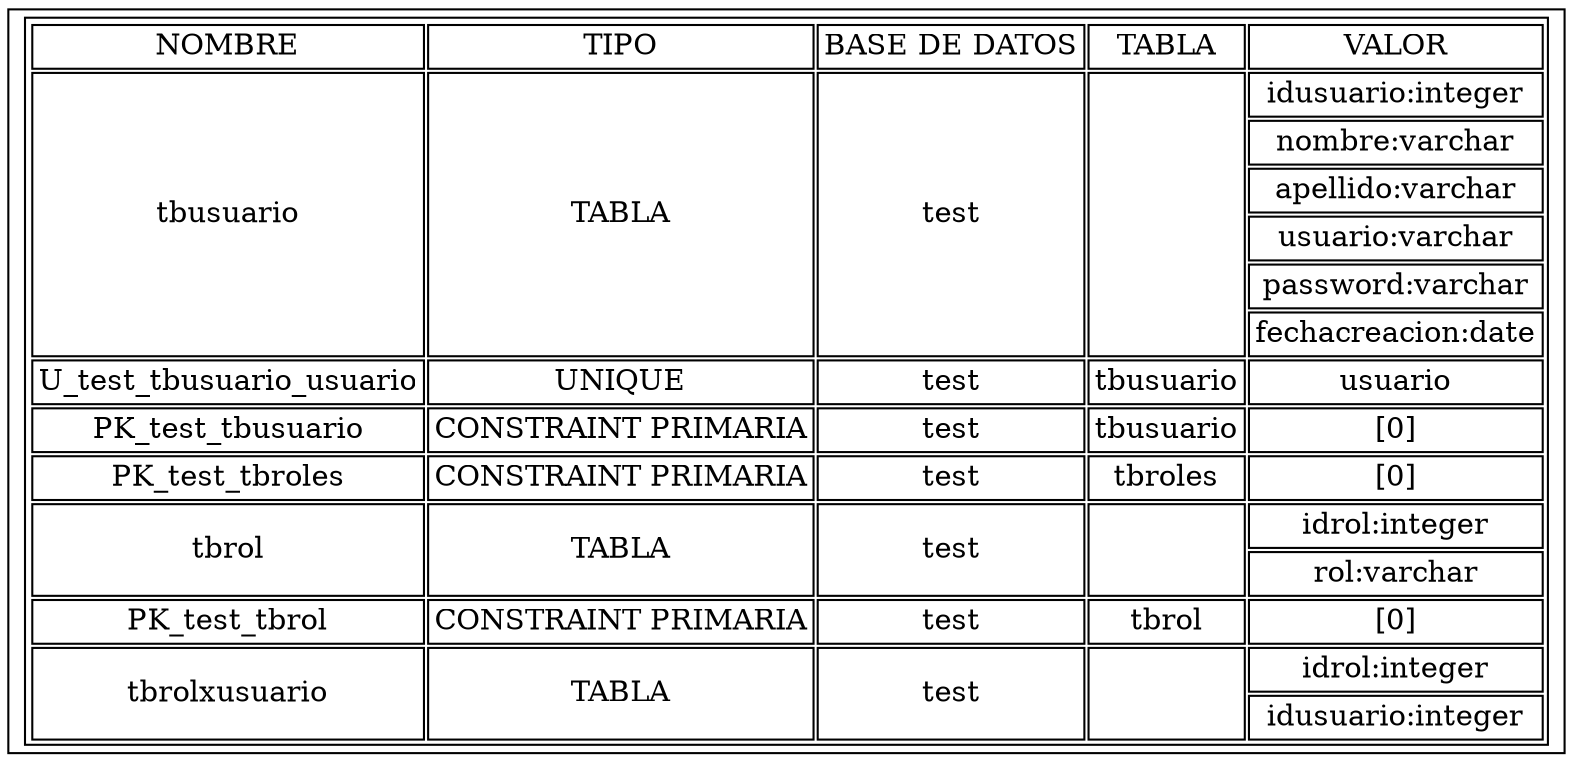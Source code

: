 digraph G {shortName [shape=record label=<<TABLE><TR><TD>NOMBRE</TD><TD>TIPO</TD><TD>BASE DE DATOS</TD><TD>TABLA</TD><TD>VALOR</TD></TR><TR><TD rowspan='6'>tbusuario</TD><TD rowspan='6'>TABLA</TD><TD rowspan='6'>test</TD><TD rowspan='6'></TD><TD>idusuario:integer</TD></TR>
<TR><TD>nombre:varchar</TD></TR>
<TR><TD>apellido:varchar</TD></TR>
<TR><TD>usuario:varchar</TD></TR>
<TR><TD>password:varchar</TD></TR>
<TR><TD>fechacreacion:date</TD></TR>
<TR><TD>U_test_tbusuario_usuario</TD><TD>UNIQUE</TD><TD>test</TD><TD>tbusuario</TD><TD>usuario</TD></TR>

<TR><TD>PK_test_tbusuario</TD><TD>CONSTRAINT PRIMARIA</TD><TD>test</TD><TD>tbusuario</TD><TD>[0]</TD></TR><TR><TD>PK_test_tbroles</TD><TD>CONSTRAINT PRIMARIA</TD><TD>test</TD><TD>tbroles</TD><TD>[0]</TD></TR><TR><TD rowspan='2'>tbrol</TD><TD rowspan='2'>TABLA</TD><TD rowspan='2'>test</TD><TD rowspan='2'></TD><TD>idrol:integer</TD></TR>
<TR><TD>rol:varchar</TD></TR>
<TR><TD>PK_test_tbrol</TD><TD>CONSTRAINT PRIMARIA</TD><TD>test</TD><TD>tbrol</TD><TD>[0]</TD></TR><TR><TD rowspan='2'>tbrolxusuario</TD><TD rowspan='2'>TABLA</TD><TD rowspan='2'>test</TD><TD rowspan='2'></TD><TD>idrol:integer</TD></TR>
<TR><TD>idusuario:integer</TD></TR>
</TABLE>>]}